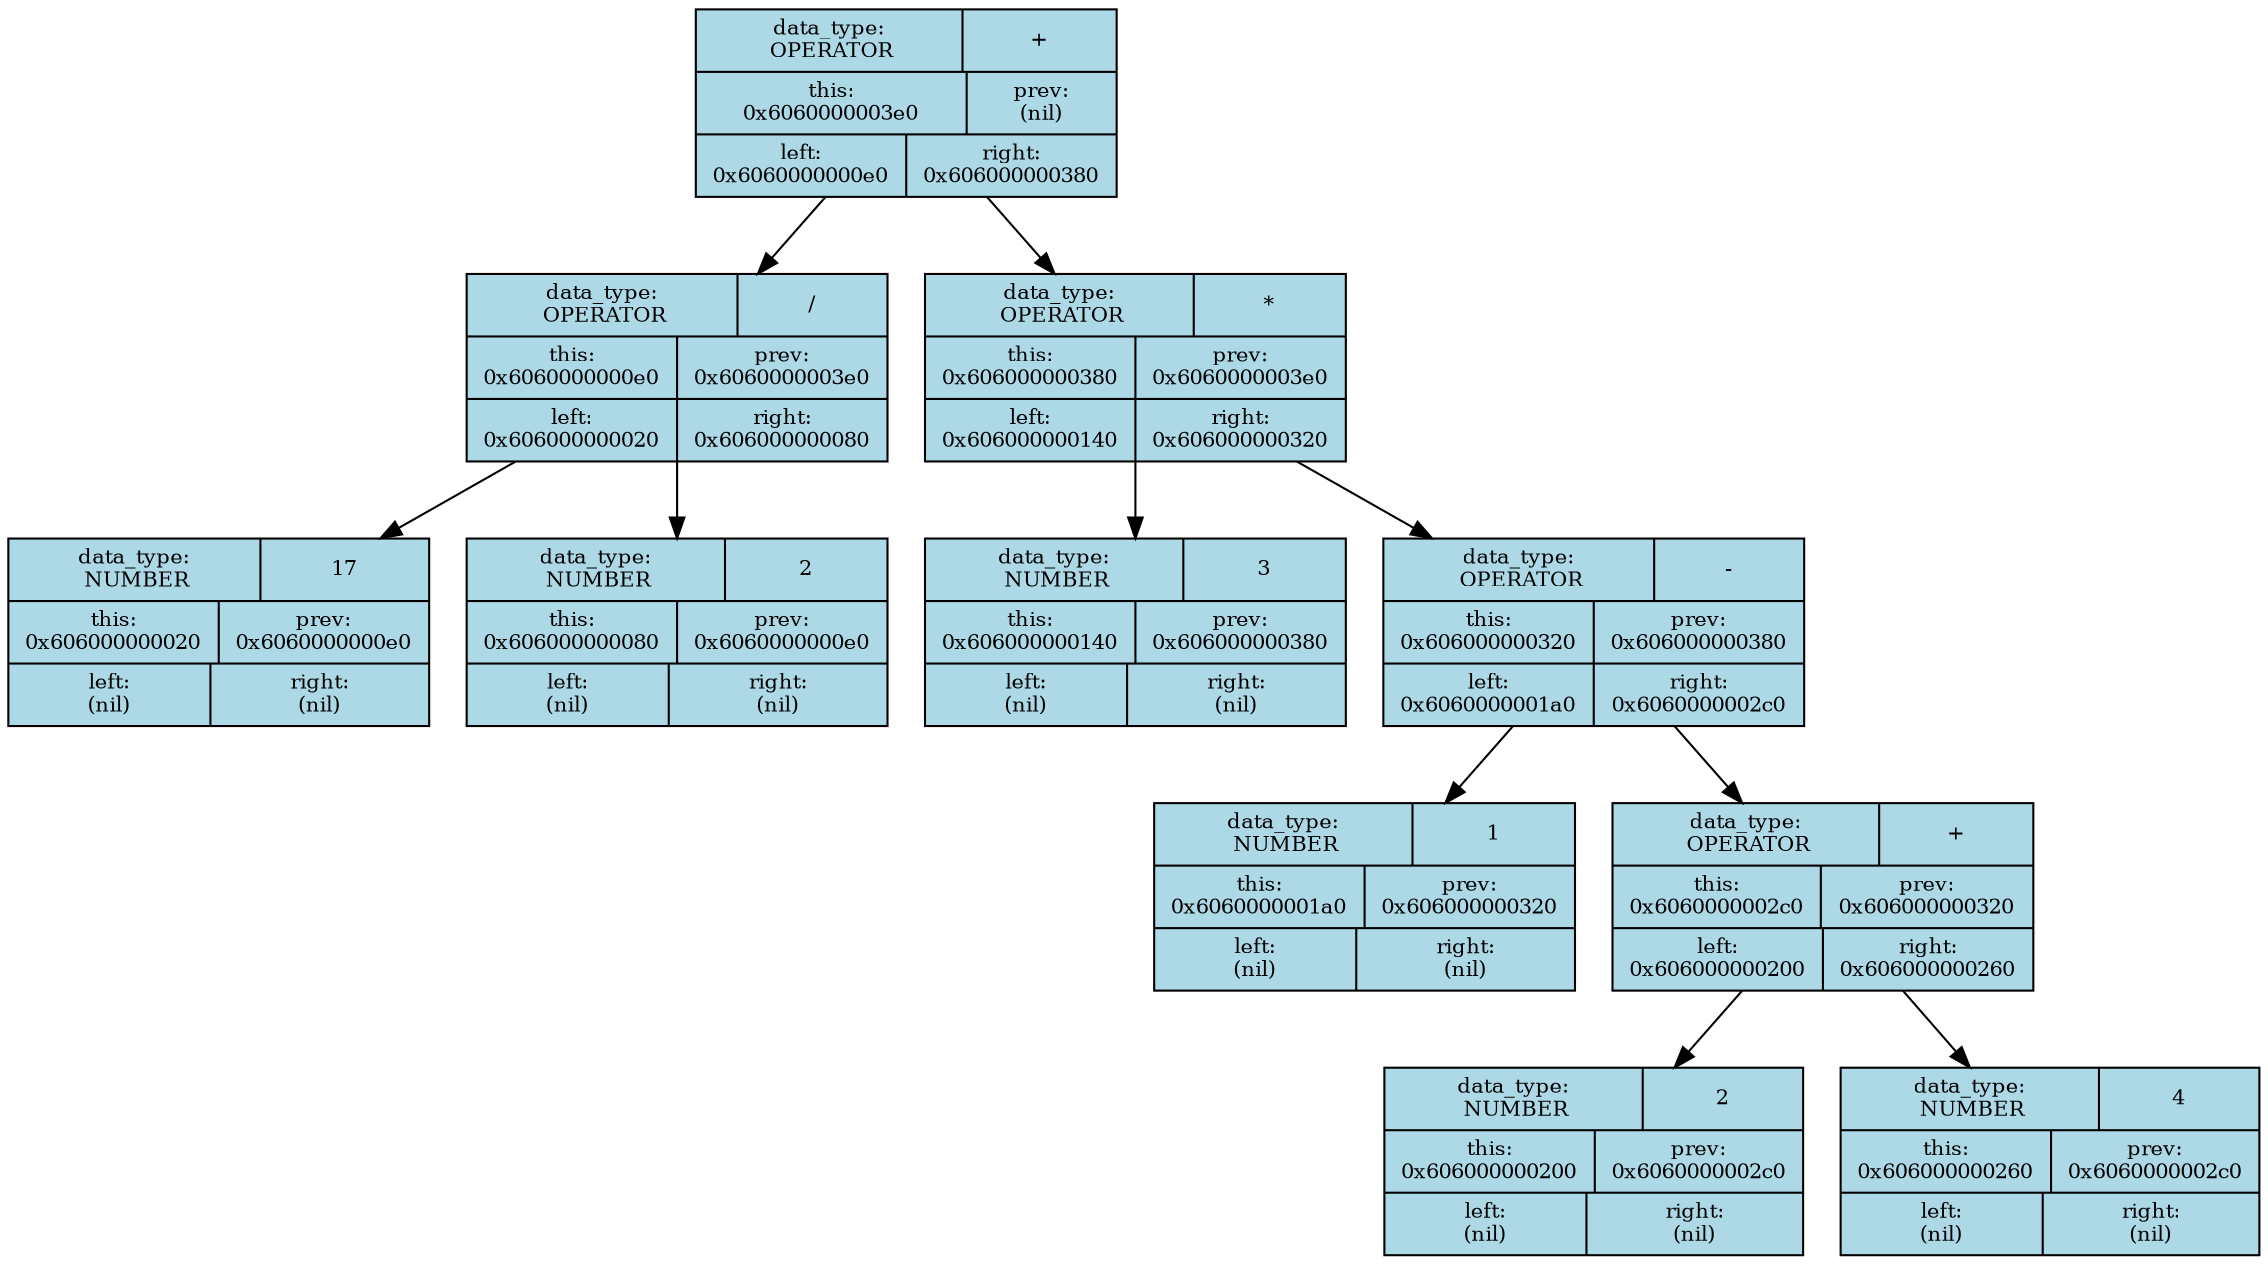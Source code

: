 digraph G{
    rankdir = TB;
    edge[ colour = black ];
    node[ colour = black, shape = rectangle, fontsize = 10 ];
    node10 [shape = record, style = filled, fillcolor = lightblue, label = "{{ <data_type> data_type:\n OPERATOR | <data> + } | { <this> this:\n0x6060000003e0 | <prev> prev:\n(nil) } | { <left> left:\n0x6060000000e0 | <right> right:\n0x606000000380 }}"];
    node2 [shape = record, style = filled, fillcolor = lightblue, label = "{{ <data_type> data_type:\n OPERATOR | <data> / } | { <this> this:\n0x6060000000e0 | <prev> prev:\n0x6060000003e0 } | { <left> left:\n0x606000000020 | <right> right:\n0x606000000080 }}"];
    node0 [shape = record, style = filled, fillcolor = lightblue, label = "{{ <data_type> data_type:\n NUMBER | <data> 17 } | { <this> this:\n0x606000000020 | <prev> prev:\n0x6060000000e0 } | { <left> left:\n(nil) | <right> right:\n(nil) }}"];
    node1 [shape = record, style = filled, fillcolor = lightblue, label = "{{ <data_type> data_type:\n NUMBER | <data> 2 } | { <this> this:\n0x606000000080 | <prev> prev:\n0x6060000000e0 } | { <left> left:\n(nil) | <right> right:\n(nil) }}"];
    node9 [shape = record, style = filled, fillcolor = lightblue, label = "{{ <data_type> data_type:\n OPERATOR | <data> * } | { <this> this:\n0x606000000380 | <prev> prev:\n0x6060000003e0 } | { <left> left:\n0x606000000140 | <right> right:\n0x606000000320 }}"];
    node3 [shape = record, style = filled, fillcolor = lightblue, label = "{{ <data_type> data_type:\n NUMBER | <data> 3 } | { <this> this:\n0x606000000140 | <prev> prev:\n0x606000000380 } | { <left> left:\n(nil) | <right> right:\n(nil) }}"];
    node8 [shape = record, style = filled, fillcolor = lightblue, label = "{{ <data_type> data_type:\n OPERATOR | <data> - } | { <this> this:\n0x606000000320 | <prev> prev:\n0x606000000380 } | { <left> left:\n0x6060000001a0 | <right> right:\n0x6060000002c0 }}"];
    node4 [shape = record, style = filled, fillcolor = lightblue, label = "{{ <data_type> data_type:\n NUMBER | <data> 1 } | { <this> this:\n0x6060000001a0 | <prev> prev:\n0x606000000320 } | { <left> left:\n(nil) | <right> right:\n(nil) }}"];
    node7 [shape = record, style = filled, fillcolor = lightblue, label = "{{ <data_type> data_type:\n OPERATOR | <data> + } | { <this> this:\n0x6060000002c0 | <prev> prev:\n0x606000000320 } | { <left> left:\n0x606000000200 | <right> right:\n0x606000000260 }}"];
    node5 [shape = record, style = filled, fillcolor = lightblue, label = "{{ <data_type> data_type:\n NUMBER | <data> 2 } | { <this> this:\n0x606000000200 | <prev> prev:\n0x6060000002c0 } | { <left> left:\n(nil) | <right> right:\n(nil) }}"];
    node6 [shape = record, style = filled, fillcolor = lightblue, label = "{{ <data_type> data_type:\n NUMBER | <data> 4 } | { <this> this:\n0x606000000260 | <prev> prev:\n0x6060000002c0 } | { <left> left:\n(nil) | <right> right:\n(nil) }}"];
    node10 -> node2;
    node2 -> node0;
    node2 -> node1;
    node9 -> node3;
    node8 -> node4;
    node7 -> node5;
    node7 -> node6;
    node8 -> node7;
    node9 -> node8;
    node10 -> node9;
}
